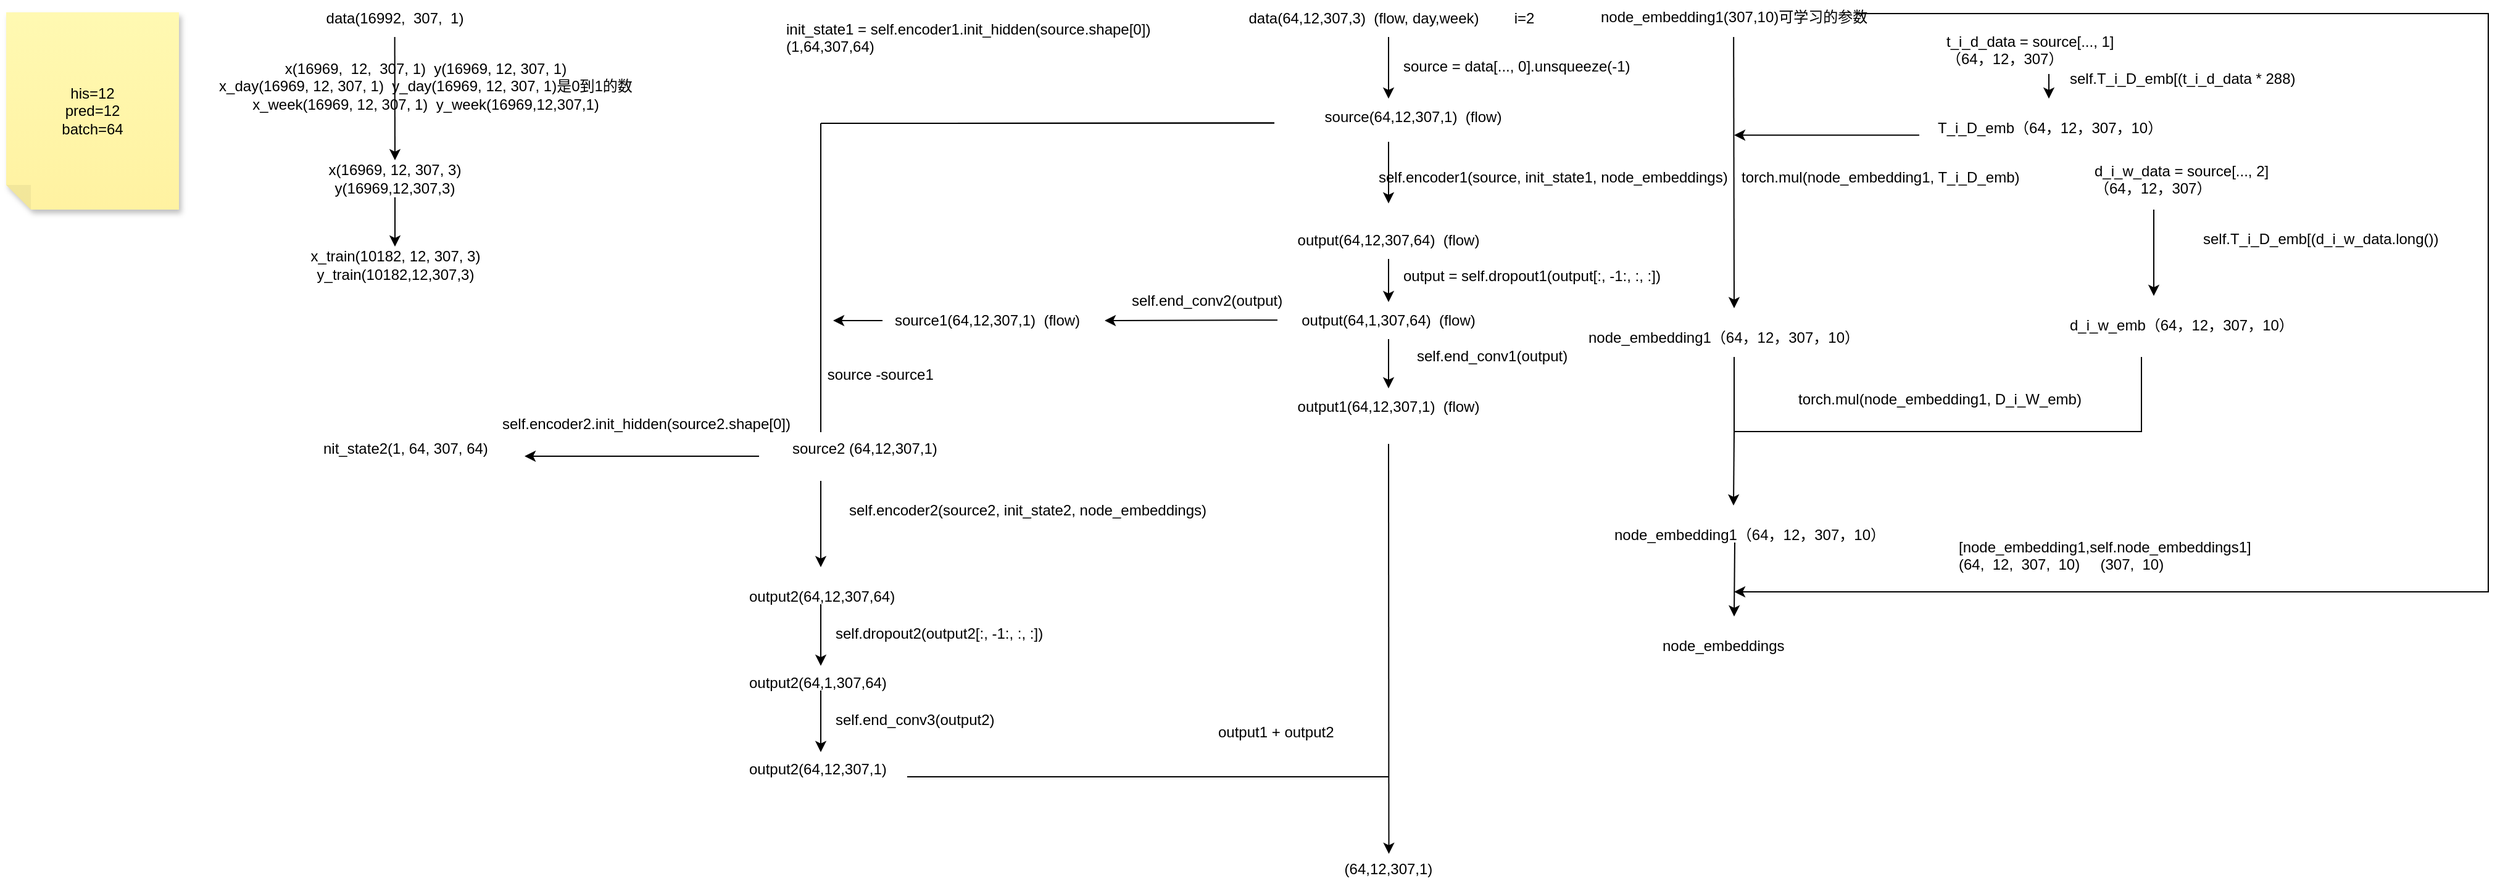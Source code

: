 <mxfile version="24.6.0" type="github">
  <diagram name="第 1 页" id="yApHzeJYYiuHWeru3HxS">
    <mxGraphModel dx="2059" dy="1354" grid="1" gridSize="10" guides="1" tooltips="1" connect="1" arrows="1" fold="1" page="1" pageScale="1" pageWidth="827" pageHeight="1169" math="0" shadow="0">
      <root>
        <mxCell id="0" />
        <mxCell id="1" parent="0" />
        <mxCell id="WDNzToIDsKdzvG2eh07D-1" value="data(16992,&amp;nbsp; 307,&amp;nbsp; 1)" style="text;strokeColor=none;align=center;fillColor=none;html=1;verticalAlign=middle;whiteSpace=wrap;rounded=0;" parent="1" vertex="1">
          <mxGeometry x="270" y="10" width="130" height="30" as="geometry" />
        </mxCell>
        <mxCell id="WDNzToIDsKdzvG2eh07D-2" value="his=12&lt;div&gt;pred=12&lt;/div&gt;&lt;div&gt;batch=64&lt;/div&gt;" style="shape=note;whiteSpace=wrap;html=1;backgroundOutline=1;fontColor=#000000;darkOpacity=0.05;fillColor=#FFF9B2;strokeColor=none;fillStyle=solid;direction=west;gradientDirection=north;gradientColor=#FFF2A1;shadow=1;size=20;pointerEvents=1;" parent="1" vertex="1">
          <mxGeometry x="20" y="20" width="140" height="160" as="geometry" />
        </mxCell>
        <mxCell id="WDNzToIDsKdzvG2eh07D-3" value="" style="endArrow=classic;html=1;rounded=0;" parent="1" edge="1">
          <mxGeometry width="50" height="50" relative="1" as="geometry">
            <mxPoint x="334.8" y="40" as="sourcePoint" />
            <mxPoint x="335" y="140" as="targetPoint" />
          </mxGeometry>
        </mxCell>
        <mxCell id="WDNzToIDsKdzvG2eh07D-6" value="x(16969,&amp;nbsp; 12,&amp;nbsp; 307, 1)&amp;nbsp; y(16969, 12, 307, 1)&lt;div&gt;x_day(16969, 12, 307, 1)&amp;nbsp; y_day(16969, 12, 307, 1)是0到1的数&lt;/div&gt;&lt;div&gt;x_week(16969, 12, 307, 1)&amp;nbsp; y_week(16969,12,307,1)&lt;/div&gt;" style="text;strokeColor=none;align=center;fillColor=none;html=1;verticalAlign=middle;whiteSpace=wrap;rounded=0;" parent="1" vertex="1">
          <mxGeometry x="190" y="80" width="340" as="geometry" />
        </mxCell>
        <mxCell id="WDNzToIDsKdzvG2eh07D-11" style="edgeStyle=orthogonalEdgeStyle;rounded=0;orthogonalLoop=1;jettySize=auto;html=1;" parent="1" source="WDNzToIDsKdzvG2eh07D-9" target="WDNzToIDsKdzvG2eh07D-10" edge="1">
          <mxGeometry relative="1" as="geometry" />
        </mxCell>
        <mxCell id="WDNzToIDsKdzvG2eh07D-9" value="x(16969, 12, 307, 3)&lt;div&gt;y(16969,12,307,3)&lt;/div&gt;" style="text;strokeColor=none;align=center;fillColor=none;html=1;verticalAlign=middle;whiteSpace=wrap;rounded=0;" parent="1" vertex="1">
          <mxGeometry x="275" y="140" width="120" height="30" as="geometry" />
        </mxCell>
        <mxCell id="WDNzToIDsKdzvG2eh07D-10" value="x_train(10182, 12, 307, 3)&lt;div&gt;y_train(10182,12,307,3)&lt;/div&gt;" style="text;strokeColor=none;align=center;fillColor=none;html=1;verticalAlign=middle;whiteSpace=wrap;rounded=0;" parent="1" vertex="1">
          <mxGeometry x="257.5" y="210" width="155" height="30" as="geometry" />
        </mxCell>
        <mxCell id="WDNzToIDsKdzvG2eh07D-12" value="data(64,12,307,3)&amp;nbsp; (flow, day,week)" style="text;strokeColor=none;align=center;fillColor=none;html=1;verticalAlign=middle;whiteSpace=wrap;rounded=0;" parent="1" vertex="1">
          <mxGeometry x="1010" y="10" width="220" height="30" as="geometry" />
        </mxCell>
        <mxCell id="WDNzToIDsKdzvG2eh07D-13" value="i=2" style="text;strokeColor=none;align=center;fillColor=none;html=1;verticalAlign=middle;whiteSpace=wrap;rounded=0;" parent="1" vertex="1">
          <mxGeometry x="1220" y="10" width="60" height="30" as="geometry" />
        </mxCell>
        <mxCell id="WDNzToIDsKdzvG2eh07D-14" value="" style="endArrow=classic;html=1;rounded=0;" parent="1" edge="1">
          <mxGeometry width="50" height="50" relative="1" as="geometry">
            <mxPoint x="1140" y="40" as="sourcePoint" />
            <mxPoint x="1140" y="90" as="targetPoint" />
          </mxGeometry>
        </mxCell>
        <mxCell id="WDNzToIDsKdzvG2eh07D-15" value="node_embedding1(307,10)可学习的参数" style="text;whiteSpace=wrap;html=1;" parent="1" vertex="1">
          <mxGeometry x="1310" y="10" width="220" height="40" as="geometry" />
        </mxCell>
        <mxCell id="WDNzToIDsKdzvG2eh07D-23" style="edgeStyle=orthogonalEdgeStyle;rounded=0;orthogonalLoop=1;jettySize=auto;html=1;" parent="1" source="WDNzToIDsKdzvG2eh07D-17" edge="1">
          <mxGeometry relative="1" as="geometry">
            <mxPoint x="1675" y="90" as="targetPoint" />
            <Array as="points">
              <mxPoint x="1675" y="90" />
            </Array>
          </mxGeometry>
        </mxCell>
        <mxCell id="WDNzToIDsKdzvG2eh07D-17" value="t_i_d_data   = source[..., 1]&lt;div&gt;（64，12，307）&lt;/div&gt;" style="text;whiteSpace=wrap;html=1;" parent="1" vertex="1">
          <mxGeometry x="1590" y="30" width="170" height="40" as="geometry" />
        </mxCell>
        <mxCell id="WDNzToIDsKdzvG2eh07D-24" value="self.T_i_D_emb[(t_i_d_data * 288)" style="text;whiteSpace=wrap;html=1;" parent="1" vertex="1">
          <mxGeometry x="1690" y="60" width="220" height="40" as="geometry" />
        </mxCell>
        <mxCell id="WDNzToIDsKdzvG2eh07D-25" value="T_i_D_emb（64，12，307，10）" style="text;whiteSpace=wrap;html=1;" parent="1" vertex="1">
          <mxGeometry x="1582.5" y="100" width="185" height="40" as="geometry" />
        </mxCell>
        <mxCell id="WDNzToIDsKdzvG2eh07D-26" value="" style="endArrow=classic;html=1;rounded=0;" parent="1" edge="1">
          <mxGeometry width="50" height="50" relative="1" as="geometry">
            <mxPoint x="1419.58" y="40" as="sourcePoint" />
            <mxPoint x="1420" y="260" as="targetPoint" />
          </mxGeometry>
        </mxCell>
        <mxCell id="WDNzToIDsKdzvG2eh07D-27" value="" style="endArrow=classic;html=1;rounded=0;" parent="1" edge="1">
          <mxGeometry width="50" height="50" relative="1" as="geometry">
            <mxPoint x="1570" y="119.58" as="sourcePoint" />
            <mxPoint x="1420" y="119.58" as="targetPoint" />
          </mxGeometry>
        </mxCell>
        <UserObject label="torch.mul(node_embedding1, T_i_D_emb)" id="WDNzToIDsKdzvG2eh07D-28">
          <mxCell style="text;whiteSpace=wrap;html=1;" parent="1" vertex="1">
            <mxGeometry x="1424" y="140" width="230" height="30" as="geometry" />
          </mxCell>
        </UserObject>
        <mxCell id="WDNzToIDsKdzvG2eh07D-29" value="node_embedding1（64，12，307，10）" style="text;whiteSpace=wrap;html=1;" parent="1" vertex="1">
          <mxGeometry x="1300" y="270" width="240" height="40" as="geometry" />
        </mxCell>
        <mxCell id="WDNzToIDsKdzvG2eh07D-30" value="d_i_w_data   = source[..., 2]&lt;div&gt;（64，12，307）&lt;/div&gt;" style="text;whiteSpace=wrap;html=1;" parent="1" vertex="1">
          <mxGeometry x="1710" y="135" width="170" height="40" as="geometry" />
        </mxCell>
        <mxCell id="WDNzToIDsKdzvG2eh07D-33" value="self.T_i_D_emb[(d_i_w_data.long())" style="text;whiteSpace=wrap;html=1;" parent="1" vertex="1">
          <mxGeometry x="1797.5" y="190" width="220" height="40" as="geometry" />
        </mxCell>
        <mxCell id="WDNzToIDsKdzvG2eh07D-34" value="d_i_w_emb（64，12，307，10）" style="text;whiteSpace=wrap;html=1;" parent="1" vertex="1">
          <mxGeometry x="1690" y="260" width="185" height="40" as="geometry" />
        </mxCell>
        <mxCell id="WDNzToIDsKdzvG2eh07D-35" value="" style="endArrow=classic;html=1;rounded=0;" parent="1" edge="1">
          <mxGeometry width="50" height="50" relative="1" as="geometry">
            <mxPoint x="1760" y="180" as="sourcePoint" />
            <mxPoint x="1760" y="250" as="targetPoint" />
          </mxGeometry>
        </mxCell>
        <mxCell id="WDNzToIDsKdzvG2eh07D-38" value="" style="shape=partialRectangle;whiteSpace=wrap;html=1;bottom=1;right=1;left=1;top=0;fillColor=none;routingCenterX=-0.5;" parent="1" vertex="1">
          <mxGeometry x="1420" y="300" width="330" height="60" as="geometry" />
        </mxCell>
        <UserObject label="torch.mul(node_embedding1, D_i_W_emb)" id="WDNzToIDsKdzvG2eh07D-40">
          <mxCell style="text;whiteSpace=wrap;html=1;" parent="1" vertex="1">
            <mxGeometry x="1470" y="320" width="260" height="40" as="geometry" />
          </mxCell>
        </UserObject>
        <mxCell id="WDNzToIDsKdzvG2eh07D-43" value="node_embedding1（64，12，307，10）" style="text;whiteSpace=wrap;html=1;" parent="1" vertex="1">
          <mxGeometry x="1321" y="430" width="240" height="40" as="geometry" />
        </mxCell>
        <mxCell id="WDNzToIDsKdzvG2eh07D-44" value="source(64,12,307,1)&amp;nbsp; (flow)" style="text;strokeColor=none;align=center;fillColor=none;html=1;verticalAlign=middle;whiteSpace=wrap;rounded=0;" parent="1" vertex="1">
          <mxGeometry x="1050" y="90" width="220" height="30" as="geometry" />
        </mxCell>
        <mxCell id="WDNzToIDsKdzvG2eh07D-45" value="" style="endArrow=classic;html=1;rounded=0;" parent="1" edge="1">
          <mxGeometry width="50" height="50" relative="1" as="geometry">
            <mxPoint x="1140" y="125" as="sourcePoint" />
            <mxPoint x="1140" y="175" as="targetPoint" />
          </mxGeometry>
        </mxCell>
        <UserObject label="init_state1 = self.encoder1.init_hidden(source.shape[0])&lt;div&gt;(1,64,307,64)&lt;/div&gt;" id="WDNzToIDsKdzvG2eh07D-47">
          <mxCell style="text;whiteSpace=wrap;html=1;" parent="1" vertex="1">
            <mxGeometry x="650" y="20" width="330" height="40" as="geometry" />
          </mxCell>
        </UserObject>
        <mxCell id="WDNzToIDsKdzvG2eh07D-48" value="self.encoder1(source, init_state1, node_embeddings)" style="text;whiteSpace=wrap;html=1;" parent="1" vertex="1">
          <mxGeometry x="1130" y="140" width="320" height="40" as="geometry" />
        </mxCell>
        <mxCell id="WDNzToIDsKdzvG2eh07D-53" style="edgeStyle=orthogonalEdgeStyle;rounded=0;orthogonalLoop=1;jettySize=auto;html=1;" parent="1" source="WDNzToIDsKdzvG2eh07D-49" target="WDNzToIDsKdzvG2eh07D-52" edge="1">
          <mxGeometry relative="1" as="geometry" />
        </mxCell>
        <mxCell id="WDNzToIDsKdzvG2eh07D-49" value="output(64,12,307,64)&amp;nbsp; (flow)" style="text;strokeColor=none;align=center;fillColor=none;html=1;verticalAlign=middle;whiteSpace=wrap;rounded=0;" parent="1" vertex="1">
          <mxGeometry x="1030" y="190" width="220" height="30" as="geometry" />
        </mxCell>
        <mxCell id="WDNzToIDsKdzvG2eh07D-56" style="edgeStyle=orthogonalEdgeStyle;rounded=0;orthogonalLoop=1;jettySize=auto;html=1;" parent="1" source="WDNzToIDsKdzvG2eh07D-52" target="WDNzToIDsKdzvG2eh07D-55" edge="1">
          <mxGeometry relative="1" as="geometry" />
        </mxCell>
        <mxCell id="WDNzToIDsKdzvG2eh07D-52" value="output(64,1,307,64)&amp;nbsp; (flow)" style="text;strokeColor=none;align=center;fillColor=none;html=1;verticalAlign=middle;whiteSpace=wrap;rounded=0;" parent="1" vertex="1">
          <mxGeometry x="1030" y="255" width="220" height="30" as="geometry" />
        </mxCell>
        <mxCell id="WDNzToIDsKdzvG2eh07D-54" value="output = self.dropout1(output[:, -1:, :, :])" style="text;whiteSpace=wrap;html=1;" parent="1" vertex="1">
          <mxGeometry x="1150" y="220" width="240" height="40" as="geometry" />
        </mxCell>
        <mxCell id="WDNzToIDsKdzvG2eh07D-55" value="output1(64,12,307,1)&amp;nbsp; (flow)" style="text;strokeColor=none;align=center;fillColor=none;html=1;verticalAlign=middle;whiteSpace=wrap;rounded=0;" parent="1" vertex="1">
          <mxGeometry x="1030" y="325" width="220" height="30" as="geometry" />
        </mxCell>
        <mxCell id="WDNzToIDsKdzvG2eh07D-57" value="self.end_conv1(output)" style="text;whiteSpace=wrap;html=1;" parent="1" vertex="1">
          <mxGeometry x="1161" y="285" width="160" height="40" as="geometry" />
        </mxCell>
        <mxCell id="WDNzToIDsKdzvG2eh07D-58" value="" style="endArrow=classic;html=1;rounded=0;" parent="1" edge="1">
          <mxGeometry width="50" height="50" relative="1" as="geometry">
            <mxPoint x="1050" y="269.58" as="sourcePoint" />
            <mxPoint x="910" y="270" as="targetPoint" />
          </mxGeometry>
        </mxCell>
        <mxCell id="WDNzToIDsKdzvG2eh07D-59" value="self.end_conv2(output)" style="text;whiteSpace=wrap;html=1;" parent="1" vertex="1">
          <mxGeometry x="930" y="240" width="160" height="20" as="geometry" />
        </mxCell>
        <mxCell id="WDNzToIDsKdzvG2eh07D-60" value="source1(64,12,307,1)&amp;nbsp; (flow)" style="text;strokeColor=none;align=center;fillColor=none;html=1;verticalAlign=middle;whiteSpace=wrap;rounded=0;" parent="1" vertex="1">
          <mxGeometry x="705" y="255" width="220" height="30" as="geometry" />
        </mxCell>
        <mxCell id="WDNzToIDsKdzvG2eh07D-62" value="" style="endArrow=none;html=1;rounded=0;" parent="1" edge="1">
          <mxGeometry width="50" height="50" relative="1" as="geometry">
            <mxPoint x="680" y="110" as="sourcePoint" />
            <mxPoint x="1047.5" y="109.8" as="targetPoint" />
            <Array as="points">
              <mxPoint x="1047.5" y="109.8" />
            </Array>
          </mxGeometry>
        </mxCell>
        <mxCell id="WDNzToIDsKdzvG2eh07D-63" value="" style="endArrow=none;html=1;rounded=0;" parent="1" edge="1">
          <mxGeometry width="50" height="50" relative="1" as="geometry">
            <mxPoint x="680" y="110" as="sourcePoint" />
            <mxPoint x="1047.5" y="109.8" as="targetPoint" />
            <Array as="points">
              <mxPoint x="1047.5" y="109.8" />
            </Array>
          </mxGeometry>
        </mxCell>
        <mxCell id="WDNzToIDsKdzvG2eh07D-64" value="" style="endArrow=none;html=1;rounded=0;" parent="1" edge="1">
          <mxGeometry width="50" height="50" relative="1" as="geometry">
            <mxPoint x="680" y="360.457" as="sourcePoint" />
            <mxPoint x="680" y="110" as="targetPoint" />
          </mxGeometry>
        </mxCell>
        <mxCell id="WDNzToIDsKdzvG2eh07D-66" value="" style="endArrow=classic;html=1;rounded=0;" parent="1" edge="1">
          <mxGeometry width="50" height="50" relative="1" as="geometry">
            <mxPoint x="730" y="270" as="sourcePoint" />
            <mxPoint x="690" y="270" as="targetPoint" />
          </mxGeometry>
        </mxCell>
        <mxCell id="WDNzToIDsKdzvG2eh07D-67" value="&amp;nbsp;source -source1" style="text;whiteSpace=wrap;html=1;" parent="1" vertex="1">
          <mxGeometry x="680" y="300" width="180" height="40" as="geometry" />
        </mxCell>
        <mxCell id="WDNzToIDsKdzvG2eh07D-68" value="source2 (64,12,307,1)" style="text;whiteSpace=wrap;html=1;" parent="1" vertex="1">
          <mxGeometry x="655" y="360" width="145" height="20" as="geometry" />
        </mxCell>
        <mxCell id="WDNzToIDsKdzvG2eh07D-69" value="" style="endArrow=classic;html=1;rounded=0;" parent="1" edge="1">
          <mxGeometry width="50" height="50" relative="1" as="geometry">
            <mxPoint x="630" y="380" as="sourcePoint" />
            <mxPoint x="440" y="380" as="targetPoint" />
          </mxGeometry>
        </mxCell>
        <UserObject label="self.encoder2.init_hidden(source2.shape[0])" id="WDNzToIDsKdzvG2eh07D-70">
          <mxCell style="text;whiteSpace=wrap;html=1;" parent="1" vertex="1">
            <mxGeometry x="420" y="340" width="270" height="40" as="geometry" />
          </mxCell>
        </UserObject>
        <mxCell id="WDNzToIDsKdzvG2eh07D-71" value="nit_state2(1, 64, 307, 64)" style="text;whiteSpace=wrap;html=1;" parent="1" vertex="1">
          <mxGeometry x="275" y="360" width="150" height="30" as="geometry" />
        </mxCell>
        <mxCell id="WDNzToIDsKdzvG2eh07D-72" value="" style="endArrow=classic;html=1;rounded=0;" parent="1" edge="1">
          <mxGeometry width="50" height="50" relative="1" as="geometry">
            <mxPoint x="680" y="400" as="sourcePoint" />
            <mxPoint x="680" y="470" as="targetPoint" />
          </mxGeometry>
        </mxCell>
        <mxCell id="WDNzToIDsKdzvG2eh07D-74" value="self.encoder2(source2, init_state2, node_embeddings)" style="text;whiteSpace=wrap;html=1;" parent="1" vertex="1">
          <mxGeometry x="701" y="410" width="320" height="40" as="geometry" />
        </mxCell>
        <mxCell id="WDNzToIDsKdzvG2eh07D-78" style="edgeStyle=orthogonalEdgeStyle;rounded=0;orthogonalLoop=1;jettySize=auto;html=1;" parent="1" source="WDNzToIDsKdzvG2eh07D-76" target="WDNzToIDsKdzvG2eh07D-77" edge="1">
          <mxGeometry relative="1" as="geometry" />
        </mxCell>
        <mxCell id="WDNzToIDsKdzvG2eh07D-76" value="output2(64,12,307,64)" style="text;whiteSpace=wrap;html=1;" parent="1" vertex="1">
          <mxGeometry x="620" y="480" width="120" height="20" as="geometry" />
        </mxCell>
        <mxCell id="WDNzToIDsKdzvG2eh07D-81" style="edgeStyle=orthogonalEdgeStyle;rounded=0;orthogonalLoop=1;jettySize=auto;html=1;" parent="1" source="WDNzToIDsKdzvG2eh07D-77" target="WDNzToIDsKdzvG2eh07D-80" edge="1">
          <mxGeometry relative="1" as="geometry" />
        </mxCell>
        <mxCell id="WDNzToIDsKdzvG2eh07D-77" value="output2(64,1,307,64)" style="text;whiteSpace=wrap;html=1;" parent="1" vertex="1">
          <mxGeometry x="620" y="550" width="120" height="20" as="geometry" />
        </mxCell>
        <mxCell id="WDNzToIDsKdzvG2eh07D-79" value="self.dropout2(output2[:, -1:, :, :])" style="text;whiteSpace=wrap;html=1;" parent="1" vertex="1">
          <mxGeometry x="690" y="510" width="200" height="40" as="geometry" />
        </mxCell>
        <mxCell id="WDNzToIDsKdzvG2eh07D-80" value="output2(64,12,307,1)" style="text;whiteSpace=wrap;html=1;" parent="1" vertex="1">
          <mxGeometry x="620" y="620" width="120" height="20" as="geometry" />
        </mxCell>
        <mxCell id="WDNzToIDsKdzvG2eh07D-82" value="self.end_conv3(output2)" style="text;whiteSpace=wrap;html=1;" parent="1" vertex="1">
          <mxGeometry x="690" y="580" width="160" height="40" as="geometry" />
        </mxCell>
        <mxCell id="WDNzToIDsKdzvG2eh07D-83" value="" style="endArrow=classic;html=1;rounded=0;" parent="1" edge="1">
          <mxGeometry width="50" height="50" relative="1" as="geometry">
            <mxPoint x="1140" y="370" as="sourcePoint" />
            <mxPoint x="1140.25" y="702.5" as="targetPoint" />
          </mxGeometry>
        </mxCell>
        <mxCell id="WDNzToIDsKdzvG2eh07D-84" value="" style="endArrow=none;html=1;rounded=0;" parent="1" edge="1">
          <mxGeometry width="50" height="50" relative="1" as="geometry">
            <mxPoint x="750" y="640" as="sourcePoint" />
            <mxPoint x="1140" y="640" as="targetPoint" />
          </mxGeometry>
        </mxCell>
        <mxCell id="WDNzToIDsKdzvG2eh07D-86" value="output1 + output2" style="text;whiteSpace=wrap;html=1;" parent="1" vertex="1">
          <mxGeometry x="1000" y="590" width="130" height="40" as="geometry" />
        </mxCell>
        <mxCell id="WDNzToIDsKdzvG2eh07D-87" value="(64,12,307,1)" style="text;strokeColor=none;align=center;fillColor=none;html=1;verticalAlign=middle;whiteSpace=wrap;rounded=0;" parent="1" vertex="1">
          <mxGeometry x="1090" y="700" width="100" height="30" as="geometry" />
        </mxCell>
        <mxCell id="nMJao5T103a0Re7VRpDL-1" value="" style="endArrow=classic;html=1;rounded=0;" edge="1" parent="1">
          <mxGeometry width="50" height="50" relative="1" as="geometry">
            <mxPoint x="1420" y="360" as="sourcePoint" />
            <mxPoint x="1419.5" y="420" as="targetPoint" />
          </mxGeometry>
        </mxCell>
        <mxCell id="nMJao5T103a0Re7VRpDL-2" value="source = data[..., 0].unsqueeze(-1)" style="text;whiteSpace=wrap;html=1;" vertex="1" parent="1">
          <mxGeometry x="1150" y="50" width="230" height="40" as="geometry" />
        </mxCell>
        <mxCell id="nMJao5T103a0Re7VRpDL-3" value="[node_embedding1,self.node_embeddings1]&lt;div&gt;(64,&amp;nbsp; 12,&amp;nbsp; 307,&amp;nbsp; 10)&amp;nbsp; &amp;nbsp; &amp;nbsp;(307,&amp;nbsp; 10)&lt;/div&gt;" style="text;whiteSpace=wrap;html=1;" vertex="1" parent="1">
          <mxGeometry x="1600" y="440" width="250" height="50" as="geometry" />
        </mxCell>
        <mxCell id="nMJao5T103a0Re7VRpDL-4" value="" style="endArrow=classic;html=1;rounded=0;" edge="1" parent="1">
          <mxGeometry width="50" height="50" relative="1" as="geometry">
            <mxPoint x="1420.5" y="450" as="sourcePoint" />
            <mxPoint x="1420" y="510" as="targetPoint" />
          </mxGeometry>
        </mxCell>
        <mxCell id="nMJao5T103a0Re7VRpDL-5" value="" style="endArrow=classic;html=1;rounded=0;edgeStyle=orthogonalEdgeStyle;" edge="1" parent="1">
          <mxGeometry width="50" height="50" relative="1" as="geometry">
            <mxPoint x="1520" y="20" as="sourcePoint" />
            <mxPoint x="1420" y="490" as="targetPoint" />
            <Array as="points">
              <mxPoint x="1520" y="21" />
              <mxPoint x="2031" y="21" />
              <mxPoint x="2031" y="490" />
              <mxPoint x="1830" y="490" />
            </Array>
          </mxGeometry>
        </mxCell>
        <mxCell id="nMJao5T103a0Re7VRpDL-9" value="node_embeddings" style="text;whiteSpace=wrap;html=1;" vertex="1" parent="1">
          <mxGeometry x="1360" y="520" width="140" height="40" as="geometry" />
        </mxCell>
      </root>
    </mxGraphModel>
  </diagram>
</mxfile>
